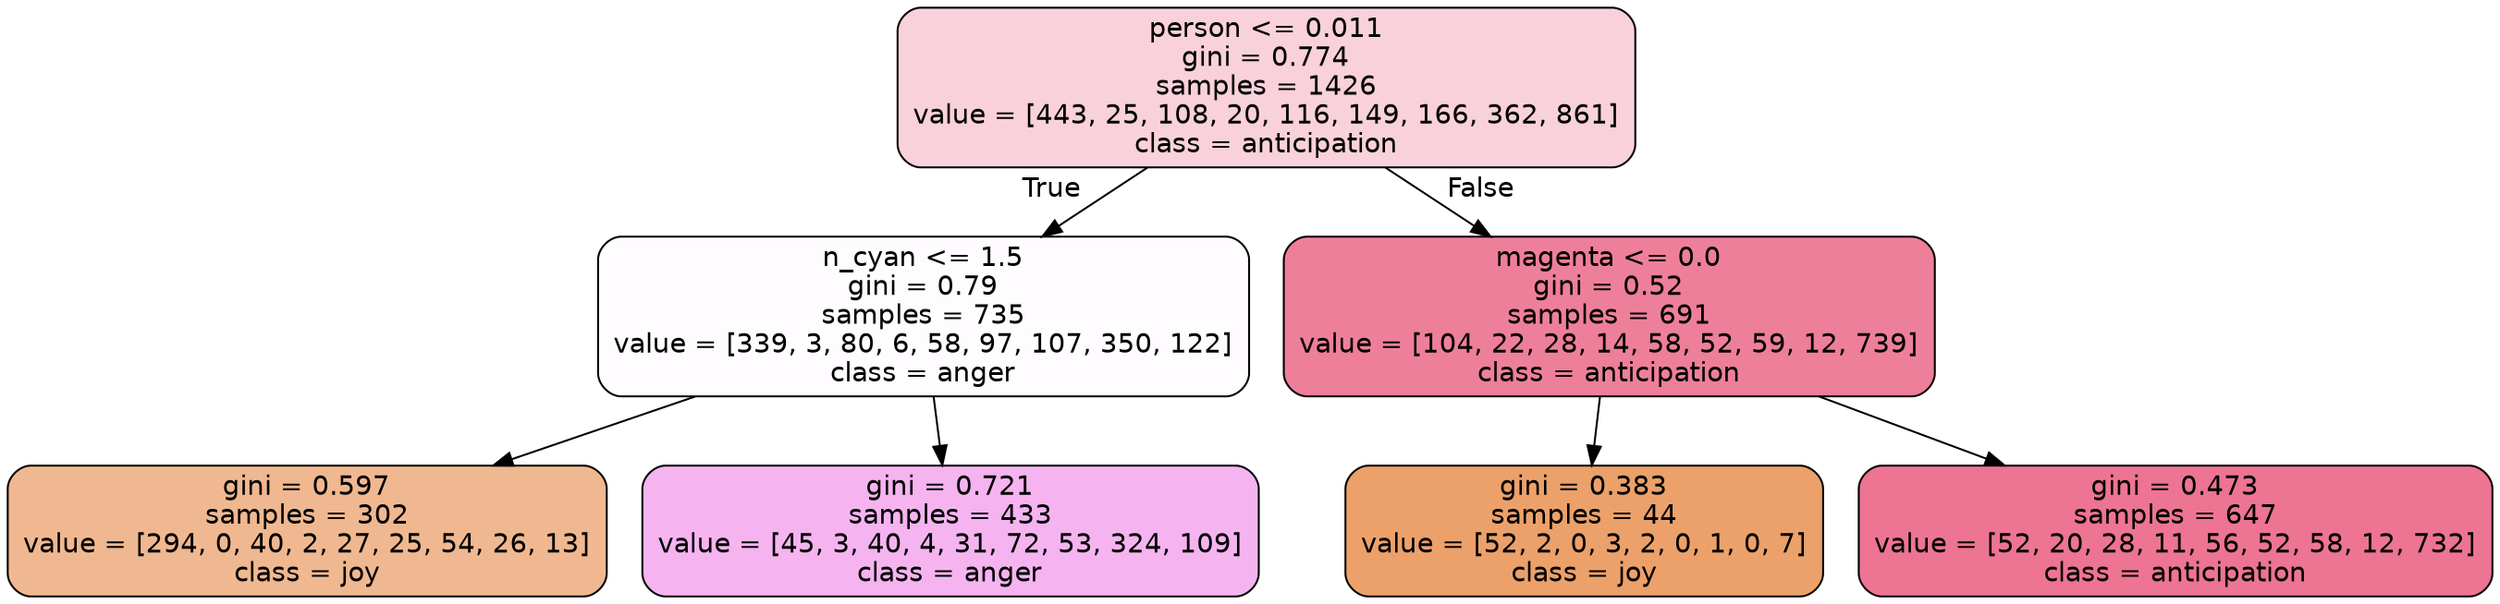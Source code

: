 digraph Tree {
node [shape=box, style="filled, rounded", color="black", fontname=helvetica] ;
edge [fontname=helvetica] ;
0 [label="person <= 0.011\ngini = 0.774\nsamples = 1426\nvalue = [443, 25, 108, 20, 116, 149, 166, 362, 861]\nclass = anticipation", fillcolor="#e539643b"] ;
1 [label="n_cyan <= 1.5\ngini = 0.79\nsamples = 735\nvalue = [339, 3, 80, 6, 58, 97, 107, 350, 122]\nclass = anger", fillcolor="#e539d703"] ;
0 -> 1 [labeldistance=2.5, labelangle=45, headlabel="True"] ;
2 [label="gini = 0.597\nsamples = 302\nvalue = [294, 0, 40, 2, 27, 25, 54, 26, 13]\nclass = joy", fillcolor="#e581398f"] ;
1 -> 2 ;
3 [label="gini = 0.721\nsamples = 433\nvalue = [45, 3, 40, 4, 31, 72, 53, 324, 109]\nclass = anger", fillcolor="#e539d760"] ;
1 -> 3 ;
4 [label="magenta <= 0.0\ngini = 0.52\nsamples = 691\nvalue = [104, 22, 28, 14, 58, 52, 59, 12, 739]\nclass = anticipation", fillcolor="#e53964a5"] ;
0 -> 4 [labeldistance=2.5, labelangle=-45, headlabel="False"] ;
5 [label="gini = 0.383\nsamples = 44\nvalue = [52, 2, 0, 3, 2, 0, 1, 0, 7]\nclass = joy", fillcolor="#e58139bf"] ;
4 -> 5 ;
6 [label="gini = 0.473\nsamples = 647\nvalue = [52, 20, 28, 11, 56, 52, 58, 12, 732]\nclass = anticipation", fillcolor="#e53964b2"] ;
4 -> 6 ;
}